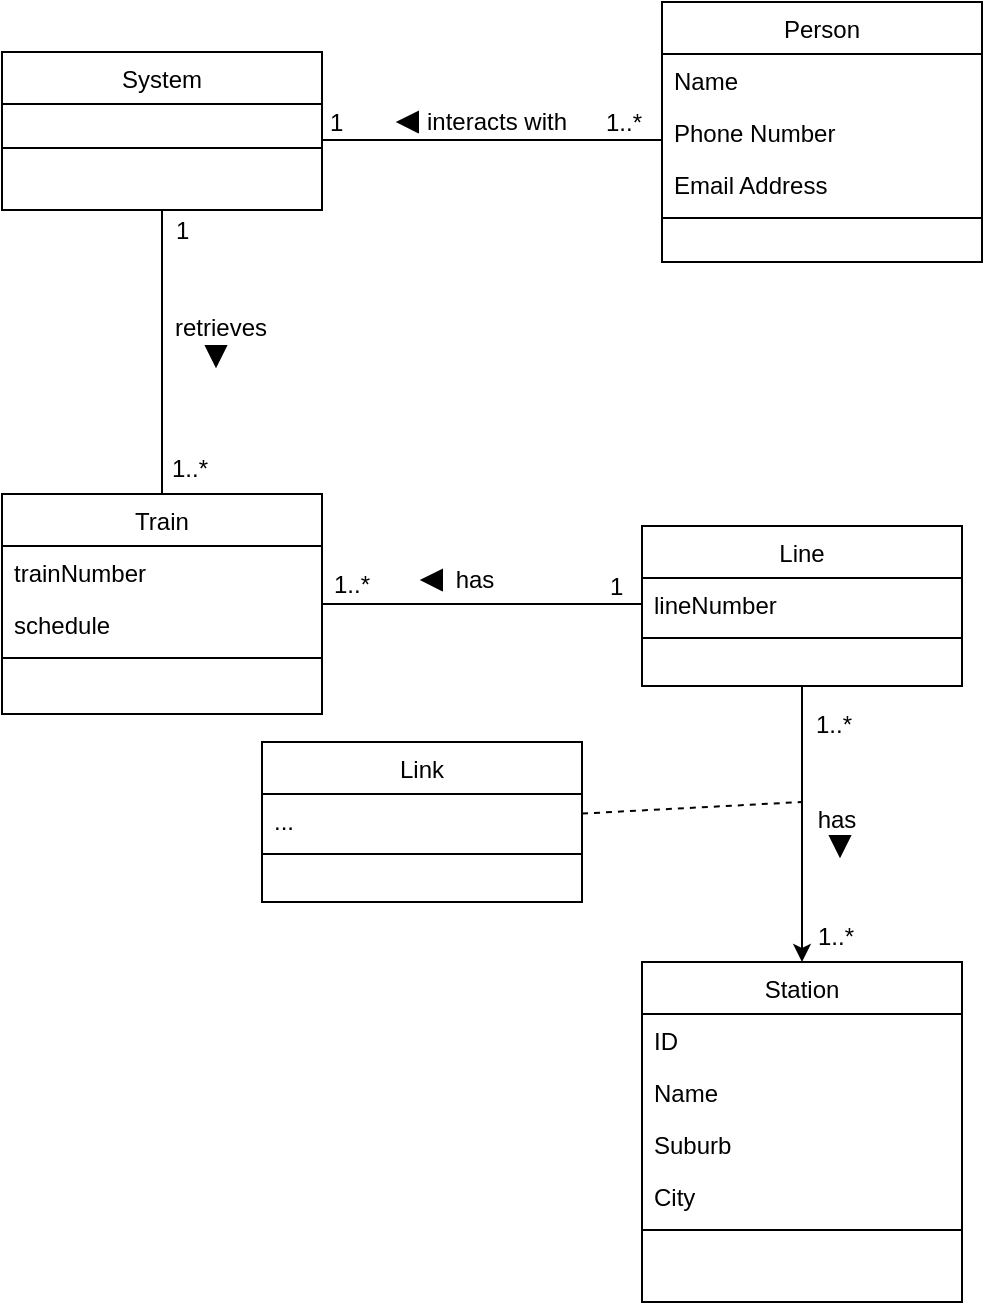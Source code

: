 <mxfile version="20.2.3" type="device"><diagram id="C5RBs43oDa-KdzZeNtuy" name="Page-1"><mxGraphModel dx="868" dy="520" grid="1" gridSize="10" guides="1" tooltips="1" connect="1" arrows="1" fold="1" page="1" pageScale="1" pageWidth="827" pageHeight="1169" math="0" shadow="0"><root><mxCell id="WIyWlLk6GJQsqaUBKTNV-0"/><mxCell id="WIyWlLk6GJQsqaUBKTNV-1" parent="WIyWlLk6GJQsqaUBKTNV-0"/><mxCell id="SZr7Q-crjI9h2dD9KYcj-10" style="edgeStyle=orthogonalEdgeStyle;rounded=0;orthogonalLoop=1;jettySize=auto;html=1;entryX=1;entryY=0.5;entryDx=0;entryDy=0;endArrow=none;endFill=0;" parent="WIyWlLk6GJQsqaUBKTNV-1" edge="1"><mxGeometry relative="1" as="geometry"><mxPoint x="620" y="329" as="sourcePoint"/><mxPoint x="450" y="329" as="targetPoint"/></mxGeometry></mxCell><mxCell id="zkfFHV4jXpPFQw0GAbJ--0" value="Person" style="swimlane;fontStyle=0;align=center;verticalAlign=top;childLayout=stackLayout;horizontal=1;startSize=26;horizontalStack=0;resizeParent=1;resizeLast=0;collapsible=1;marginBottom=0;rounded=0;shadow=0;strokeWidth=1;" parent="WIyWlLk6GJQsqaUBKTNV-1" vertex="1"><mxGeometry x="620" y="260" width="160" height="130" as="geometry"><mxRectangle x="230" y="140" width="160" height="26" as="alternateBounds"/></mxGeometry></mxCell><mxCell id="zkfFHV4jXpPFQw0GAbJ--1" value="Name" style="text;align=left;verticalAlign=top;spacingLeft=4;spacingRight=4;overflow=hidden;rotatable=0;points=[[0,0.5],[1,0.5]];portConstraint=eastwest;" parent="zkfFHV4jXpPFQw0GAbJ--0" vertex="1"><mxGeometry y="26" width="160" height="26" as="geometry"/></mxCell><mxCell id="zkfFHV4jXpPFQw0GAbJ--2" value="Phone Number" style="text;align=left;verticalAlign=top;spacingLeft=4;spacingRight=4;overflow=hidden;rotatable=0;points=[[0,0.5],[1,0.5]];portConstraint=eastwest;rounded=0;shadow=0;html=0;" parent="zkfFHV4jXpPFQw0GAbJ--0" vertex="1"><mxGeometry y="52" width="160" height="26" as="geometry"/></mxCell><mxCell id="zkfFHV4jXpPFQw0GAbJ--3" value="Email Address" style="text;align=left;verticalAlign=top;spacingLeft=4;spacingRight=4;overflow=hidden;rotatable=0;points=[[0,0.5],[1,0.5]];portConstraint=eastwest;rounded=0;shadow=0;html=0;" parent="zkfFHV4jXpPFQw0GAbJ--0" vertex="1"><mxGeometry y="78" width="160" height="26" as="geometry"/></mxCell><mxCell id="zkfFHV4jXpPFQw0GAbJ--4" value="" style="line;html=1;strokeWidth=1;align=left;verticalAlign=middle;spacingTop=-1;spacingLeft=3;spacingRight=3;rotatable=0;labelPosition=right;points=[];portConstraint=eastwest;" parent="zkfFHV4jXpPFQw0GAbJ--0" vertex="1"><mxGeometry y="104" width="160" height="8" as="geometry"/></mxCell><mxCell id="4uewfp8UjPjNPQ_zN8KE-0" value="Station" style="swimlane;fontStyle=0;align=center;verticalAlign=top;childLayout=stackLayout;horizontal=1;startSize=26;horizontalStack=0;resizeParent=1;resizeLast=0;collapsible=1;marginBottom=0;rounded=0;shadow=0;strokeWidth=1;" parent="WIyWlLk6GJQsqaUBKTNV-1" vertex="1"><mxGeometry x="610" y="740" width="160" height="170" as="geometry"><mxRectangle x="550" y="140" width="160" height="26" as="alternateBounds"/></mxGeometry></mxCell><mxCell id="4uewfp8UjPjNPQ_zN8KE-1" value="ID" style="text;align=left;verticalAlign=top;spacingLeft=4;spacingRight=4;overflow=hidden;rotatable=0;points=[[0,0.5],[1,0.5]];portConstraint=eastwest;" parent="4uewfp8UjPjNPQ_zN8KE-0" vertex="1"><mxGeometry y="26" width="160" height="26" as="geometry"/></mxCell><mxCell id="4uewfp8UjPjNPQ_zN8KE-2" value="Name" style="text;align=left;verticalAlign=top;spacingLeft=4;spacingRight=4;overflow=hidden;rotatable=0;points=[[0,0.5],[1,0.5]];portConstraint=eastwest;rounded=0;shadow=0;html=0;" parent="4uewfp8UjPjNPQ_zN8KE-0" vertex="1"><mxGeometry y="52" width="160" height="26" as="geometry"/></mxCell><mxCell id="4uewfp8UjPjNPQ_zN8KE-3" value="Suburb" style="text;align=left;verticalAlign=top;spacingLeft=4;spacingRight=4;overflow=hidden;rotatable=0;points=[[0,0.5],[1,0.5]];portConstraint=eastwest;rounded=0;shadow=0;html=0;" parent="4uewfp8UjPjNPQ_zN8KE-0" vertex="1"><mxGeometry y="78" width="160" height="26" as="geometry"/></mxCell><mxCell id="4uewfp8UjPjNPQ_zN8KE-4" value="City" style="text;align=left;verticalAlign=top;spacingLeft=4;spacingRight=4;overflow=hidden;rotatable=0;points=[[0,0.5],[1,0.5]];portConstraint=eastwest;rounded=0;shadow=0;html=0;" parent="4uewfp8UjPjNPQ_zN8KE-0" vertex="1"><mxGeometry y="104" width="160" height="26" as="geometry"/></mxCell><mxCell id="4uewfp8UjPjNPQ_zN8KE-6" value="" style="line;html=1;strokeWidth=1;align=left;verticalAlign=middle;spacingTop=-1;spacingLeft=3;spacingRight=3;rotatable=0;labelPosition=right;points=[];portConstraint=eastwest;" parent="4uewfp8UjPjNPQ_zN8KE-0" vertex="1"><mxGeometry y="130" width="160" height="8" as="geometry"/></mxCell><mxCell id="4uewfp8UjPjNPQ_zN8KE-20" style="edgeStyle=orthogonalEdgeStyle;rounded=0;orthogonalLoop=1;jettySize=auto;html=1;entryX=0;entryY=0.5;entryDx=0;entryDy=0;endArrow=none;endFill=0;" parent="WIyWlLk6GJQsqaUBKTNV-1" source="4uewfp8UjPjNPQ_zN8KE-7" target="4uewfp8UjPjNPQ_zN8KE-14" edge="1"><mxGeometry relative="1" as="geometry"><mxPoint x="610" y="535" as="targetPoint"/></mxGeometry></mxCell><mxCell id="4uewfp8UjPjNPQ_zN8KE-7" value="Train" style="swimlane;fontStyle=0;align=center;verticalAlign=top;childLayout=stackLayout;horizontal=1;startSize=26;horizontalStack=0;resizeParent=1;resizeLast=0;collapsible=1;marginBottom=0;rounded=0;shadow=0;strokeWidth=1;" parent="WIyWlLk6GJQsqaUBKTNV-1" vertex="1"><mxGeometry x="290" y="506" width="160" height="110" as="geometry"><mxRectangle x="550" y="140" width="160" height="26" as="alternateBounds"/></mxGeometry></mxCell><mxCell id="4uewfp8UjPjNPQ_zN8KE-8" value="trainNumber" style="text;align=left;verticalAlign=top;spacingLeft=4;spacingRight=4;overflow=hidden;rotatable=0;points=[[0,0.5],[1,0.5]];portConstraint=eastwest;" parent="4uewfp8UjPjNPQ_zN8KE-7" vertex="1"><mxGeometry y="26" width="160" height="26" as="geometry"/></mxCell><mxCell id="4uewfp8UjPjNPQ_zN8KE-9" value="schedule" style="text;align=left;verticalAlign=top;spacingLeft=4;spacingRight=4;overflow=hidden;rotatable=0;points=[[0,0.5],[1,0.5]];portConstraint=eastwest;rounded=0;shadow=0;html=0;" parent="4uewfp8UjPjNPQ_zN8KE-7" vertex="1"><mxGeometry y="52" width="160" height="26" as="geometry"/></mxCell><mxCell id="4uewfp8UjPjNPQ_zN8KE-12" value="" style="line;html=1;strokeWidth=1;align=left;verticalAlign=middle;spacingTop=-1;spacingLeft=3;spacingRight=3;rotatable=0;labelPosition=right;points=[];portConstraint=eastwest;" parent="4uewfp8UjPjNPQ_zN8KE-7" vertex="1"><mxGeometry y="78" width="160" height="8" as="geometry"/></mxCell><mxCell id="4uewfp8UjPjNPQ_zN8KE-21" style="edgeStyle=orthogonalEdgeStyle;rounded=0;orthogonalLoop=1;jettySize=auto;html=1;entryX=0.5;entryY=0;entryDx=0;entryDy=0;" parent="WIyWlLk6GJQsqaUBKTNV-1" source="4uewfp8UjPjNPQ_zN8KE-13" target="4uewfp8UjPjNPQ_zN8KE-0" edge="1"><mxGeometry relative="1" as="geometry"/></mxCell><mxCell id="4uewfp8UjPjNPQ_zN8KE-13" value="Line" style="swimlane;fontStyle=0;align=center;verticalAlign=top;childLayout=stackLayout;horizontal=1;startSize=26;horizontalStack=0;resizeParent=1;resizeLast=0;collapsible=1;marginBottom=0;rounded=0;shadow=0;strokeWidth=1;" parent="WIyWlLk6GJQsqaUBKTNV-1" vertex="1"><mxGeometry x="610" y="522" width="160" height="80" as="geometry"><mxRectangle x="550" y="140" width="160" height="26" as="alternateBounds"/></mxGeometry></mxCell><mxCell id="4uewfp8UjPjNPQ_zN8KE-14" value="lineNumber" style="text;align=left;verticalAlign=top;spacingLeft=4;spacingRight=4;overflow=hidden;rotatable=0;points=[[0,0.5],[1,0.5]];portConstraint=eastwest;" parent="4uewfp8UjPjNPQ_zN8KE-13" vertex="1"><mxGeometry y="26" width="160" height="26" as="geometry"/></mxCell><mxCell id="4uewfp8UjPjNPQ_zN8KE-19" value="" style="line;html=1;strokeWidth=1;align=left;verticalAlign=middle;spacingTop=-1;spacingLeft=3;spacingRight=3;rotatable=0;labelPosition=right;points=[];portConstraint=eastwest;" parent="4uewfp8UjPjNPQ_zN8KE-13" vertex="1"><mxGeometry y="52" width="160" height="8" as="geometry"/></mxCell><mxCell id="4uewfp8UjPjNPQ_zN8KE-25" value="has" style="text;html=1;resizable=0;points=[];;align=center;verticalAlign=middle;labelBackgroundColor=none;rounded=0;shadow=0;strokeWidth=1;fontSize=12;" parent="WIyWlLk6GJQsqaUBKTNV-1" vertex="1" connectable="0"><mxGeometry x="514.002" y="549.996" as="geometry"><mxPoint x="12" y="-1" as="offset"/></mxGeometry></mxCell><mxCell id="4uewfp8UjPjNPQ_zN8KE-26" value="" style="triangle;whiteSpace=wrap;html=1;fillColor=#000000;rotation=-180;" parent="WIyWlLk6GJQsqaUBKTNV-1" vertex="1"><mxGeometry x="500" y="544" width="10" height="10" as="geometry"/></mxCell><mxCell id="4uewfp8UjPjNPQ_zN8KE-27" value="1..*" style="resizable=0;align=left;verticalAlign=bottom;labelBackgroundColor=none;fontSize=12;" parent="WIyWlLk6GJQsqaUBKTNV-1" connectable="0" vertex="1"><mxGeometry x="454" y="559.996" as="geometry"/></mxCell><mxCell id="4uewfp8UjPjNPQ_zN8KE-28" value="1" style="resizable=0;align=left;verticalAlign=bottom;labelBackgroundColor=none;fontSize=12;" parent="WIyWlLk6GJQsqaUBKTNV-1" connectable="0" vertex="1"><mxGeometry x="461" y="571.996" as="geometry"><mxPoint x="131" y="-11" as="offset"/></mxGeometry></mxCell><mxCell id="4uewfp8UjPjNPQ_zN8KE-29" value="1..*" style="resizable=0;align=left;verticalAlign=bottom;labelBackgroundColor=none;fontSize=12;" parent="WIyWlLk6GJQsqaUBKTNV-1" connectable="0" vertex="1"><mxGeometry x="465" y="551.996" as="geometry"><mxPoint x="230" y="78" as="offset"/></mxGeometry></mxCell><mxCell id="4uewfp8UjPjNPQ_zN8KE-30" value="has" style="text;html=1;resizable=0;points=[];;align=center;verticalAlign=middle;labelBackgroundColor=none;rounded=0;shadow=0;strokeWidth=1;fontSize=12;" parent="WIyWlLk6GJQsqaUBKTNV-1" vertex="1" connectable="0"><mxGeometry x="695.002" y="669.996" as="geometry"><mxPoint x="12" y="-1" as="offset"/></mxGeometry></mxCell><mxCell id="4uewfp8UjPjNPQ_zN8KE-31" value="" style="triangle;whiteSpace=wrap;html=1;fillColor=#000000;rotation=90;" parent="WIyWlLk6GJQsqaUBKTNV-1" vertex="1"><mxGeometry x="704" y="677" width="10" height="10" as="geometry"/></mxCell><mxCell id="4uewfp8UjPjNPQ_zN8KE-32" value="1..*" style="resizable=0;align=left;verticalAlign=bottom;labelBackgroundColor=none;fontSize=12;" parent="WIyWlLk6GJQsqaUBKTNV-1" connectable="0" vertex="1"><mxGeometry x="565" y="746.996" as="geometry"><mxPoint x="131" y="-11" as="offset"/></mxGeometry></mxCell><mxCell id="SZr7Q-crjI9h2dD9KYcj-15" style="edgeStyle=orthogonalEdgeStyle;rounded=0;orthogonalLoop=1;jettySize=auto;html=1;entryX=0.5;entryY=0;entryDx=0;entryDy=0;endArrow=none;endFill=0;" parent="WIyWlLk6GJQsqaUBKTNV-1" source="SZr7Q-crjI9h2dD9KYcj-0" target="4uewfp8UjPjNPQ_zN8KE-7" edge="1"><mxGeometry relative="1" as="geometry"/></mxCell><mxCell id="SZr7Q-crjI9h2dD9KYcj-0" value="System" style="swimlane;fontStyle=0;align=center;verticalAlign=top;childLayout=stackLayout;horizontal=1;startSize=26;horizontalStack=0;resizeParent=1;resizeLast=0;collapsible=1;marginBottom=0;rounded=0;shadow=0;strokeWidth=1;" parent="WIyWlLk6GJQsqaUBKTNV-1" vertex="1"><mxGeometry x="290" y="285" width="160" height="79" as="geometry"><mxRectangle x="230" y="140" width="160" height="26" as="alternateBounds"/></mxGeometry></mxCell><mxCell id="SZr7Q-crjI9h2dD9KYcj-4" value="" style="line;html=1;strokeWidth=1;align=left;verticalAlign=middle;spacingTop=-1;spacingLeft=3;spacingRight=3;rotatable=0;labelPosition=right;points=[];portConstraint=eastwest;" parent="SZr7Q-crjI9h2dD9KYcj-0" vertex="1"><mxGeometry y="26" width="160" height="44" as="geometry"/></mxCell><mxCell id="SZr7Q-crjI9h2dD9KYcj-11" value="1..*" style="resizable=0;align=left;verticalAlign=bottom;labelBackgroundColor=none;fontSize=12;" parent="WIyWlLk6GJQsqaUBKTNV-1" connectable="0" vertex="1"><mxGeometry x="590" y="328.996" as="geometry"/></mxCell><mxCell id="SZr7Q-crjI9h2dD9KYcj-12" value="1" style="resizable=0;align=left;verticalAlign=bottom;labelBackgroundColor=none;fontSize=12;" parent="WIyWlLk6GJQsqaUBKTNV-1" connectable="0" vertex="1"><mxGeometry x="452" y="328.996" as="geometry"/></mxCell><mxCell id="SZr7Q-crjI9h2dD9KYcj-13" value="interacts with" style="text;html=1;resizable=0;points=[];;align=center;verticalAlign=middle;labelBackgroundColor=none;rounded=0;shadow=0;strokeWidth=1;fontSize=12;" parent="WIyWlLk6GJQsqaUBKTNV-1" vertex="1" connectable="0"><mxGeometry x="525.002" y="320.996" as="geometry"><mxPoint x="12" y="-1" as="offset"/></mxGeometry></mxCell><mxCell id="SZr7Q-crjI9h2dD9KYcj-14" value="" style="triangle;whiteSpace=wrap;html=1;fillColor=#000000;rotation=-180;" parent="WIyWlLk6GJQsqaUBKTNV-1" vertex="1"><mxGeometry x="488" y="315" width="10" height="10" as="geometry"/></mxCell><mxCell id="SZr7Q-crjI9h2dD9KYcj-16" value="retrieves" style="text;html=1;resizable=0;points=[];;align=center;verticalAlign=middle;labelBackgroundColor=none;rounded=0;shadow=0;strokeWidth=1;fontSize=12;" parent="WIyWlLk6GJQsqaUBKTNV-1" vertex="1" connectable="0"><mxGeometry x="387.002" y="423.996" as="geometry"><mxPoint x="12" y="-1" as="offset"/></mxGeometry></mxCell><mxCell id="SZr7Q-crjI9h2dD9KYcj-17" value="" style="triangle;whiteSpace=wrap;html=1;fillColor=#000000;rotation=90;" parent="WIyWlLk6GJQsqaUBKTNV-1" vertex="1"><mxGeometry x="392" y="432" width="10" height="10" as="geometry"/></mxCell><mxCell id="SZr7Q-crjI9h2dD9KYcj-18" value="1" style="resizable=0;align=left;verticalAlign=bottom;labelBackgroundColor=none;fontSize=12;" parent="WIyWlLk6GJQsqaUBKTNV-1" connectable="0" vertex="1"><mxGeometry x="463" y="341.996" as="geometry"><mxPoint x="-88" y="41" as="offset"/></mxGeometry></mxCell><mxCell id="SZr7Q-crjI9h2dD9KYcj-19" value="1..*" style="resizable=0;align=left;verticalAlign=bottom;labelBackgroundColor=none;fontSize=12;" parent="WIyWlLk6GJQsqaUBKTNV-1" connectable="0" vertex="1"><mxGeometry x="373" y="501.996" as="geometry"/></mxCell><mxCell id="TXguTJilGYYMRme0dHAz-4" style="rounded=0;orthogonalLoop=1;jettySize=auto;html=1;dashed=1;endArrow=none;endFill=0;" edge="1" parent="WIyWlLk6GJQsqaUBKTNV-1" source="TXguTJilGYYMRme0dHAz-0"><mxGeometry relative="1" as="geometry"><mxPoint x="690" y="660" as="targetPoint"/></mxGeometry></mxCell><mxCell id="TXguTJilGYYMRme0dHAz-0" value="Link" style="swimlane;fontStyle=0;align=center;verticalAlign=top;childLayout=stackLayout;horizontal=1;startSize=26;horizontalStack=0;resizeParent=1;resizeLast=0;collapsible=1;marginBottom=0;rounded=0;shadow=0;strokeWidth=1;" vertex="1" parent="WIyWlLk6GJQsqaUBKTNV-1"><mxGeometry x="420" y="630" width="160" height="80" as="geometry"><mxRectangle x="550" y="140" width="160" height="26" as="alternateBounds"/></mxGeometry></mxCell><mxCell id="TXguTJilGYYMRme0dHAz-2" value="..." style="text;align=left;verticalAlign=top;spacingLeft=4;spacingRight=4;overflow=hidden;rotatable=0;points=[[0,0.5],[1,0.5]];portConstraint=eastwest;rounded=0;shadow=0;html=0;" vertex="1" parent="TXguTJilGYYMRme0dHAz-0"><mxGeometry y="26" width="160" height="26" as="geometry"/></mxCell><mxCell id="TXguTJilGYYMRme0dHAz-3" value="" style="line;html=1;strokeWidth=1;align=left;verticalAlign=middle;spacingTop=-1;spacingLeft=3;spacingRight=3;rotatable=0;labelPosition=right;points=[];portConstraint=eastwest;" vertex="1" parent="TXguTJilGYYMRme0dHAz-0"><mxGeometry y="52" width="160" height="8" as="geometry"/></mxCell></root></mxGraphModel></diagram></mxfile>